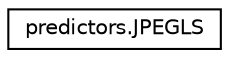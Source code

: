 digraph "Graphical Class Hierarchy"
{
  edge [fontname="Helvetica",fontsize="10",labelfontname="Helvetica",labelfontsize="10"];
  node [fontname="Helvetica",fontsize="10",shape=record];
  rankdir="LR";
  Node0 [label="predictors.JPEGLS",height=0.2,width=0.4,color="black", fillcolor="white", style="filled",URL="$classpredictors_1_1JPEGLS.html"];
}

